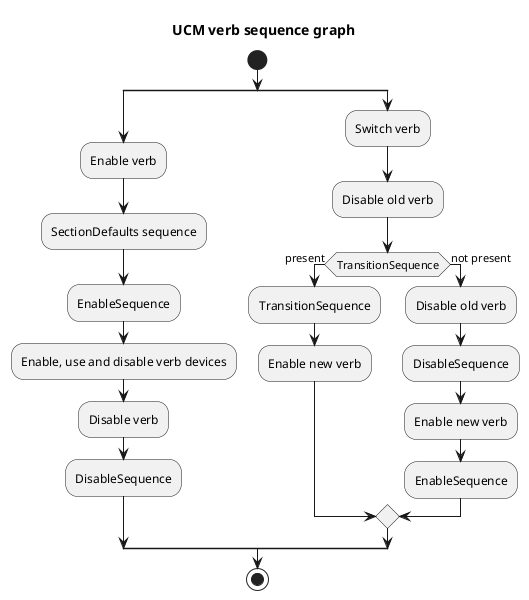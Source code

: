 @startuml
title "UCM verb sequence graph"


start
split
  :Enable verb;
  :SectionDefaults sequence;
  :EnableSequence;

  :Enable, use and disable verb devices;

  :Disable verb;
  :DisableSequence;
split again
  :Switch verb;
  :Disable old verb;
  if (TransitionSequence) then (present)
    :TransitionSequence;
    :Enable new verb;
  else (not present)
    :Disable old verb;
    :DisableSequence;
    :Enable new verb;
    :EnableSequence;
  endif
end split
stop

@enduml
